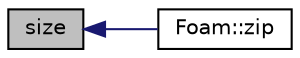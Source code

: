 digraph "size"
{
  bgcolor="transparent";
  edge [fontname="Helvetica",fontsize="10",labelfontname="Helvetica",labelfontsize="10"];
  node [fontname="Helvetica",fontsize="10",shape=record];
  rankdir="LR";
  Node1 [label="size",height=0.2,width=0.4,color="black", fillcolor="grey75", style="filled" fontcolor="black"];
  Node1 -> Node2 [dir="back",color="midnightblue",fontsize="10",style="solid",fontname="Helvetica"];
  Node2 [label="Foam::zip",height=0.2,width=0.4,color="black",URL="$namespaceFoam.html#af5c1c36112c2ed4159a5aba4ff47d24a",tooltip="Zip together sphericalTensor field from components. "];
}
